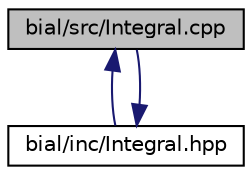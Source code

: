 digraph "bial/src/Integral.cpp"
{
  edge [fontname="Helvetica",fontsize="10",labelfontname="Helvetica",labelfontsize="10"];
  node [fontname="Helvetica",fontsize="10",shape=record];
  Node1 [label="bial/src/Integral.cpp",height=0.2,width=0.4,color="black", fillcolor="grey75", style="filled", fontcolor="black"];
  Node1 -> Node2 [dir="back",color="midnightblue",fontsize="10",style="solid",fontname="Helvetica"];
  Node2 [label="bial/inc/Integral.hpp",height=0.2,width=0.4,color="black", fillcolor="white", style="filled",URL="$_integral_8hpp.html"];
  Node2 -> Node1 [dir="back",color="midnightblue",fontsize="10",style="solid",fontname="Helvetica"];
}
